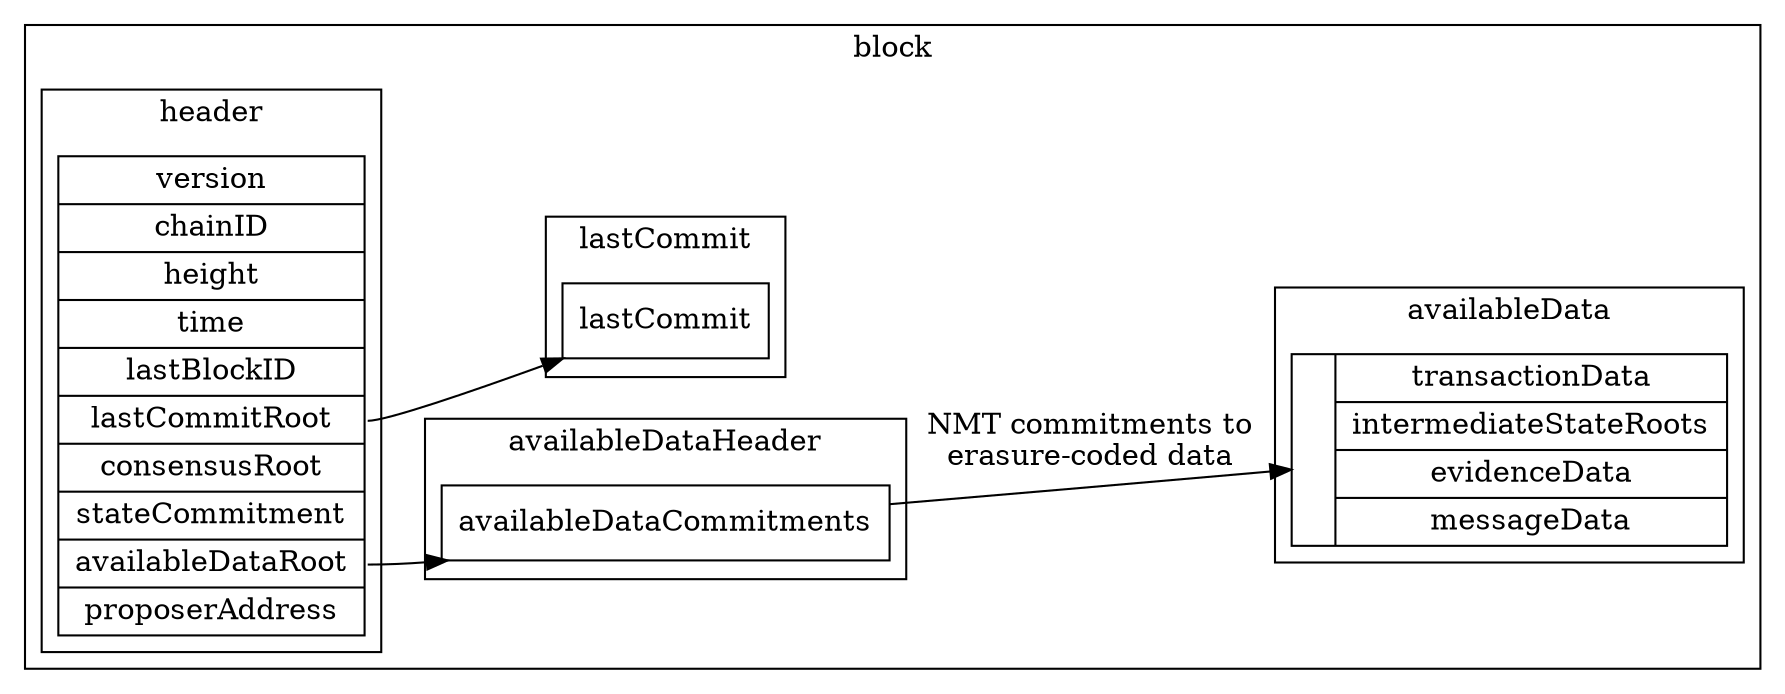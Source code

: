 digraph G {
    rankdir = "LR";
    node [shape = record];

    subgraph cluster_block {
        label = "block";

        subgraph cluster_availableheader {
            label = "availableDataHeader";
            struct4 [label = "{<f0> availableDataCommitments}"];
        }

        subgraph cluster_body {
            label = "availableData";
            struct3 [label = "{ | { transactionData | intermediateStateRoots | evidenceData | messageData } }"];
        }

        subgraph cluster_lastcommit {
            label = "lastCommit";
            struct2 [label = "{lastCommit}"];
        }

        subgraph cluster_header {
            label = "header";
            struct1 [label = "version | chainID | height | time | lastBlockID | <f5> lastCommitRoot | consensusRoot | stateCommitment | <f8> availableDataRoot | proposerAddress"];
        }
    }

    struct1:f5 -> struct2;
    struct1:f8 -> struct4;
    struct4:f0 -> struct3 [label = "NMT commitments to\nerasure-coded data"];

    edge [style = invis];
    struct1 -> struct3;
    struct1 -> struct4;
}